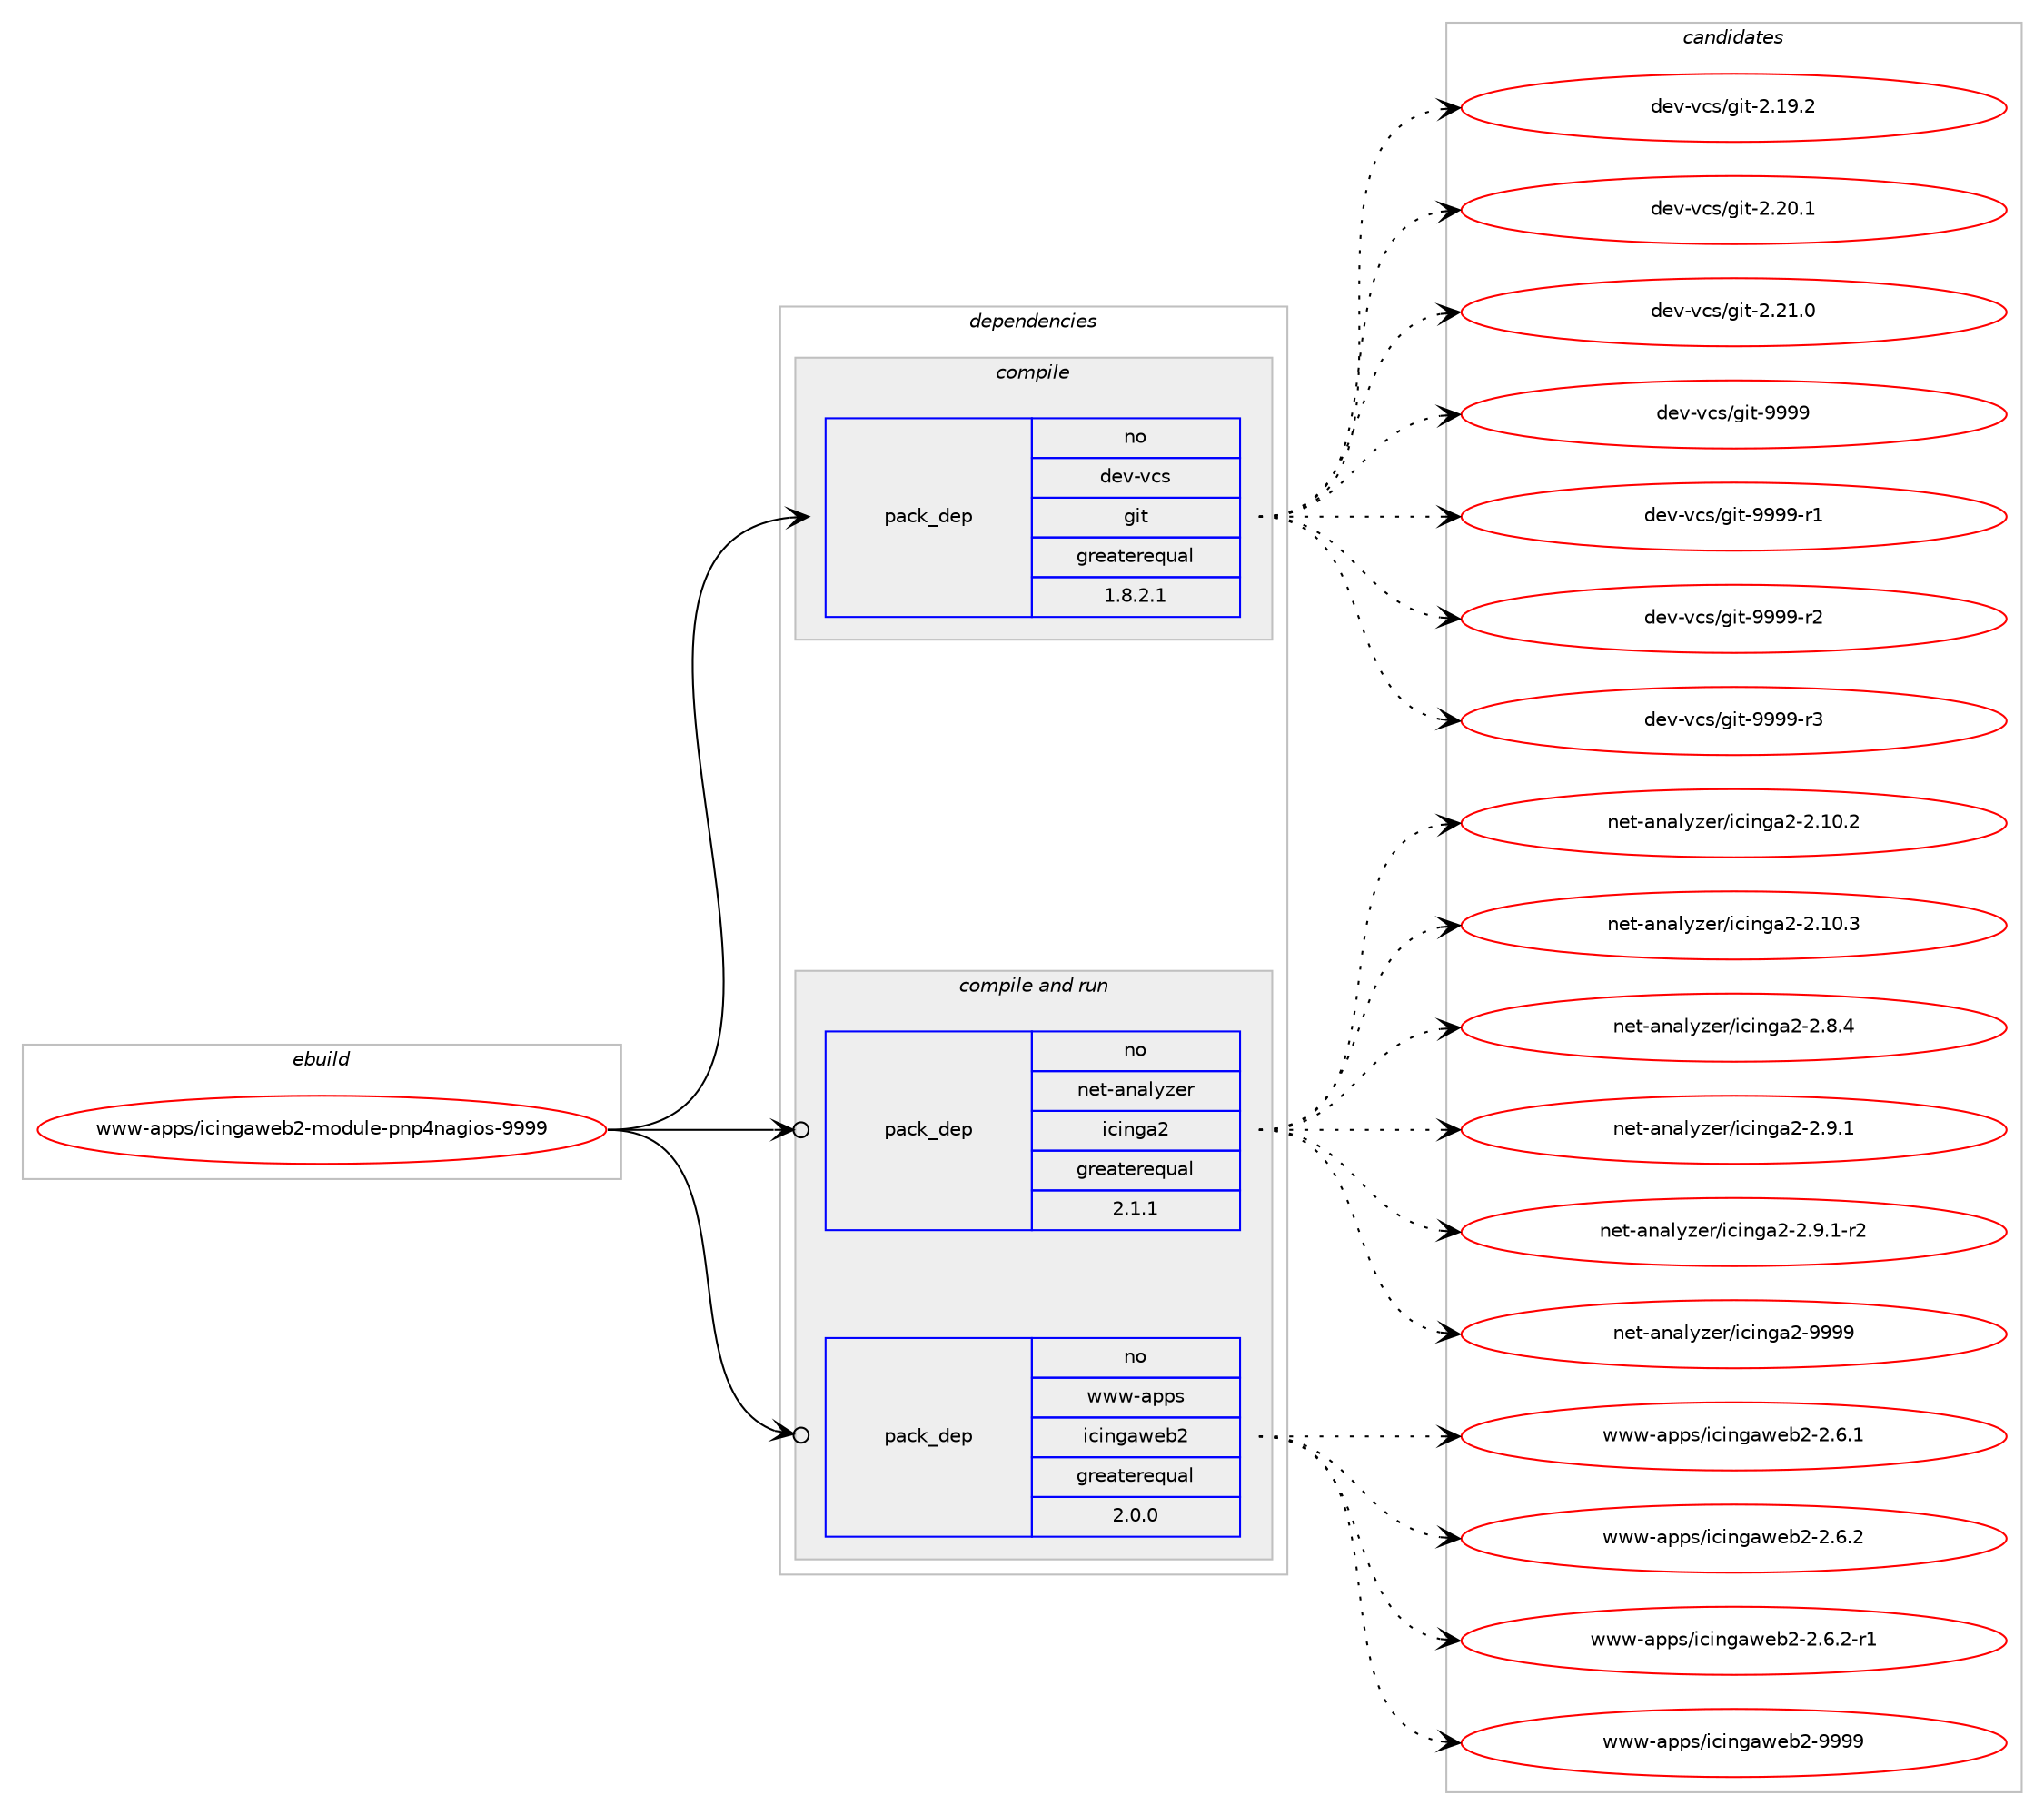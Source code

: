digraph prolog {

# *************
# Graph options
# *************

newrank=true;
concentrate=true;
compound=true;
graph [rankdir=LR,fontname=Helvetica,fontsize=10,ranksep=1.5];#, ranksep=2.5, nodesep=0.2];
edge  [arrowhead=vee];
node  [fontname=Helvetica,fontsize=10];

# **********
# The ebuild
# **********

subgraph cluster_leftcol {
color=gray;
rank=same;
label=<<i>ebuild</i>>;
id [label="www-apps/icingaweb2-module-pnp4nagios-9999", color=red, width=4, href="../www-apps/icingaweb2-module-pnp4nagios-9999.svg"];
}

# ****************
# The dependencies
# ****************

subgraph cluster_midcol {
color=gray;
label=<<i>dependencies</i>>;
subgraph cluster_compile {
fillcolor="#eeeeee";
style=filled;
label=<<i>compile</i>>;
subgraph pack1252612 {
dependency1744814 [label=<<TABLE BORDER="0" CELLBORDER="1" CELLSPACING="0" CELLPADDING="4" WIDTH="220"><TR><TD ROWSPAN="6" CELLPADDING="30">pack_dep</TD></TR><TR><TD WIDTH="110">no</TD></TR><TR><TD>dev-vcs</TD></TR><TR><TD>git</TD></TR><TR><TD>greaterequal</TD></TR><TR><TD>1.8.2.1</TD></TR></TABLE>>, shape=none, color=blue];
}
id:e -> dependency1744814:w [weight=20,style="solid",arrowhead="vee"];
}
subgraph cluster_compileandrun {
fillcolor="#eeeeee";
style=filled;
label=<<i>compile and run</i>>;
subgraph pack1252613 {
dependency1744815 [label=<<TABLE BORDER="0" CELLBORDER="1" CELLSPACING="0" CELLPADDING="4" WIDTH="220"><TR><TD ROWSPAN="6" CELLPADDING="30">pack_dep</TD></TR><TR><TD WIDTH="110">no</TD></TR><TR><TD>net-analyzer</TD></TR><TR><TD>icinga2</TD></TR><TR><TD>greaterequal</TD></TR><TR><TD>2.1.1</TD></TR></TABLE>>, shape=none, color=blue];
}
id:e -> dependency1744815:w [weight=20,style="solid",arrowhead="odotvee"];
subgraph pack1252614 {
dependency1744816 [label=<<TABLE BORDER="0" CELLBORDER="1" CELLSPACING="0" CELLPADDING="4" WIDTH="220"><TR><TD ROWSPAN="6" CELLPADDING="30">pack_dep</TD></TR><TR><TD WIDTH="110">no</TD></TR><TR><TD>www-apps</TD></TR><TR><TD>icingaweb2</TD></TR><TR><TD>greaterequal</TD></TR><TR><TD>2.0.0</TD></TR></TABLE>>, shape=none, color=blue];
}
id:e -> dependency1744816:w [weight=20,style="solid",arrowhead="odotvee"];
}
subgraph cluster_run {
fillcolor="#eeeeee";
style=filled;
label=<<i>run</i>>;
}
}

# **************
# The candidates
# **************

subgraph cluster_choices {
rank=same;
color=gray;
label=<<i>candidates</i>>;

subgraph choice1252612 {
color=black;
nodesep=1;
choice10010111845118991154710310511645504649574650 [label="dev-vcs/git-2.19.2", color=red, width=4,href="../dev-vcs/git-2.19.2.svg"];
choice10010111845118991154710310511645504650484649 [label="dev-vcs/git-2.20.1", color=red, width=4,href="../dev-vcs/git-2.20.1.svg"];
choice10010111845118991154710310511645504650494648 [label="dev-vcs/git-2.21.0", color=red, width=4,href="../dev-vcs/git-2.21.0.svg"];
choice1001011184511899115471031051164557575757 [label="dev-vcs/git-9999", color=red, width=4,href="../dev-vcs/git-9999.svg"];
choice10010111845118991154710310511645575757574511449 [label="dev-vcs/git-9999-r1", color=red, width=4,href="../dev-vcs/git-9999-r1.svg"];
choice10010111845118991154710310511645575757574511450 [label="dev-vcs/git-9999-r2", color=red, width=4,href="../dev-vcs/git-9999-r2.svg"];
choice10010111845118991154710310511645575757574511451 [label="dev-vcs/git-9999-r3", color=red, width=4,href="../dev-vcs/git-9999-r3.svg"];
dependency1744814:e -> choice10010111845118991154710310511645504649574650:w [style=dotted,weight="100"];
dependency1744814:e -> choice10010111845118991154710310511645504650484649:w [style=dotted,weight="100"];
dependency1744814:e -> choice10010111845118991154710310511645504650494648:w [style=dotted,weight="100"];
dependency1744814:e -> choice1001011184511899115471031051164557575757:w [style=dotted,weight="100"];
dependency1744814:e -> choice10010111845118991154710310511645575757574511449:w [style=dotted,weight="100"];
dependency1744814:e -> choice10010111845118991154710310511645575757574511450:w [style=dotted,weight="100"];
dependency1744814:e -> choice10010111845118991154710310511645575757574511451:w [style=dotted,weight="100"];
}
subgraph choice1252613 {
color=black;
nodesep=1;
choice1101011164597110971081211221011144710599105110103975045504649484650 [label="net-analyzer/icinga2-2.10.2", color=red, width=4,href="../net-analyzer/icinga2-2.10.2.svg"];
choice1101011164597110971081211221011144710599105110103975045504649484651 [label="net-analyzer/icinga2-2.10.3", color=red, width=4,href="../net-analyzer/icinga2-2.10.3.svg"];
choice11010111645971109710812112210111447105991051101039750455046564652 [label="net-analyzer/icinga2-2.8.4", color=red, width=4,href="../net-analyzer/icinga2-2.8.4.svg"];
choice11010111645971109710812112210111447105991051101039750455046574649 [label="net-analyzer/icinga2-2.9.1", color=red, width=4,href="../net-analyzer/icinga2-2.9.1.svg"];
choice110101116459711097108121122101114471059910511010397504550465746494511450 [label="net-analyzer/icinga2-2.9.1-r2", color=red, width=4,href="../net-analyzer/icinga2-2.9.1-r2.svg"];
choice110101116459711097108121122101114471059910511010397504557575757 [label="net-analyzer/icinga2-9999", color=red, width=4,href="../net-analyzer/icinga2-9999.svg"];
dependency1744815:e -> choice1101011164597110971081211221011144710599105110103975045504649484650:w [style=dotted,weight="100"];
dependency1744815:e -> choice1101011164597110971081211221011144710599105110103975045504649484651:w [style=dotted,weight="100"];
dependency1744815:e -> choice11010111645971109710812112210111447105991051101039750455046564652:w [style=dotted,weight="100"];
dependency1744815:e -> choice11010111645971109710812112210111447105991051101039750455046574649:w [style=dotted,weight="100"];
dependency1744815:e -> choice110101116459711097108121122101114471059910511010397504550465746494511450:w [style=dotted,weight="100"];
dependency1744815:e -> choice110101116459711097108121122101114471059910511010397504557575757:w [style=dotted,weight="100"];
}
subgraph choice1252614 {
color=black;
nodesep=1;
choice11911911945971121121154710599105110103971191019850455046544649 [label="www-apps/icingaweb2-2.6.1", color=red, width=4,href="../www-apps/icingaweb2-2.6.1.svg"];
choice11911911945971121121154710599105110103971191019850455046544650 [label="www-apps/icingaweb2-2.6.2", color=red, width=4,href="../www-apps/icingaweb2-2.6.2.svg"];
choice119119119459711211211547105991051101039711910198504550465446504511449 [label="www-apps/icingaweb2-2.6.2-r1", color=red, width=4,href="../www-apps/icingaweb2-2.6.2-r1.svg"];
choice119119119459711211211547105991051101039711910198504557575757 [label="www-apps/icingaweb2-9999", color=red, width=4,href="../www-apps/icingaweb2-9999.svg"];
dependency1744816:e -> choice11911911945971121121154710599105110103971191019850455046544649:w [style=dotted,weight="100"];
dependency1744816:e -> choice11911911945971121121154710599105110103971191019850455046544650:w [style=dotted,weight="100"];
dependency1744816:e -> choice119119119459711211211547105991051101039711910198504550465446504511449:w [style=dotted,weight="100"];
dependency1744816:e -> choice119119119459711211211547105991051101039711910198504557575757:w [style=dotted,weight="100"];
}
}

}
